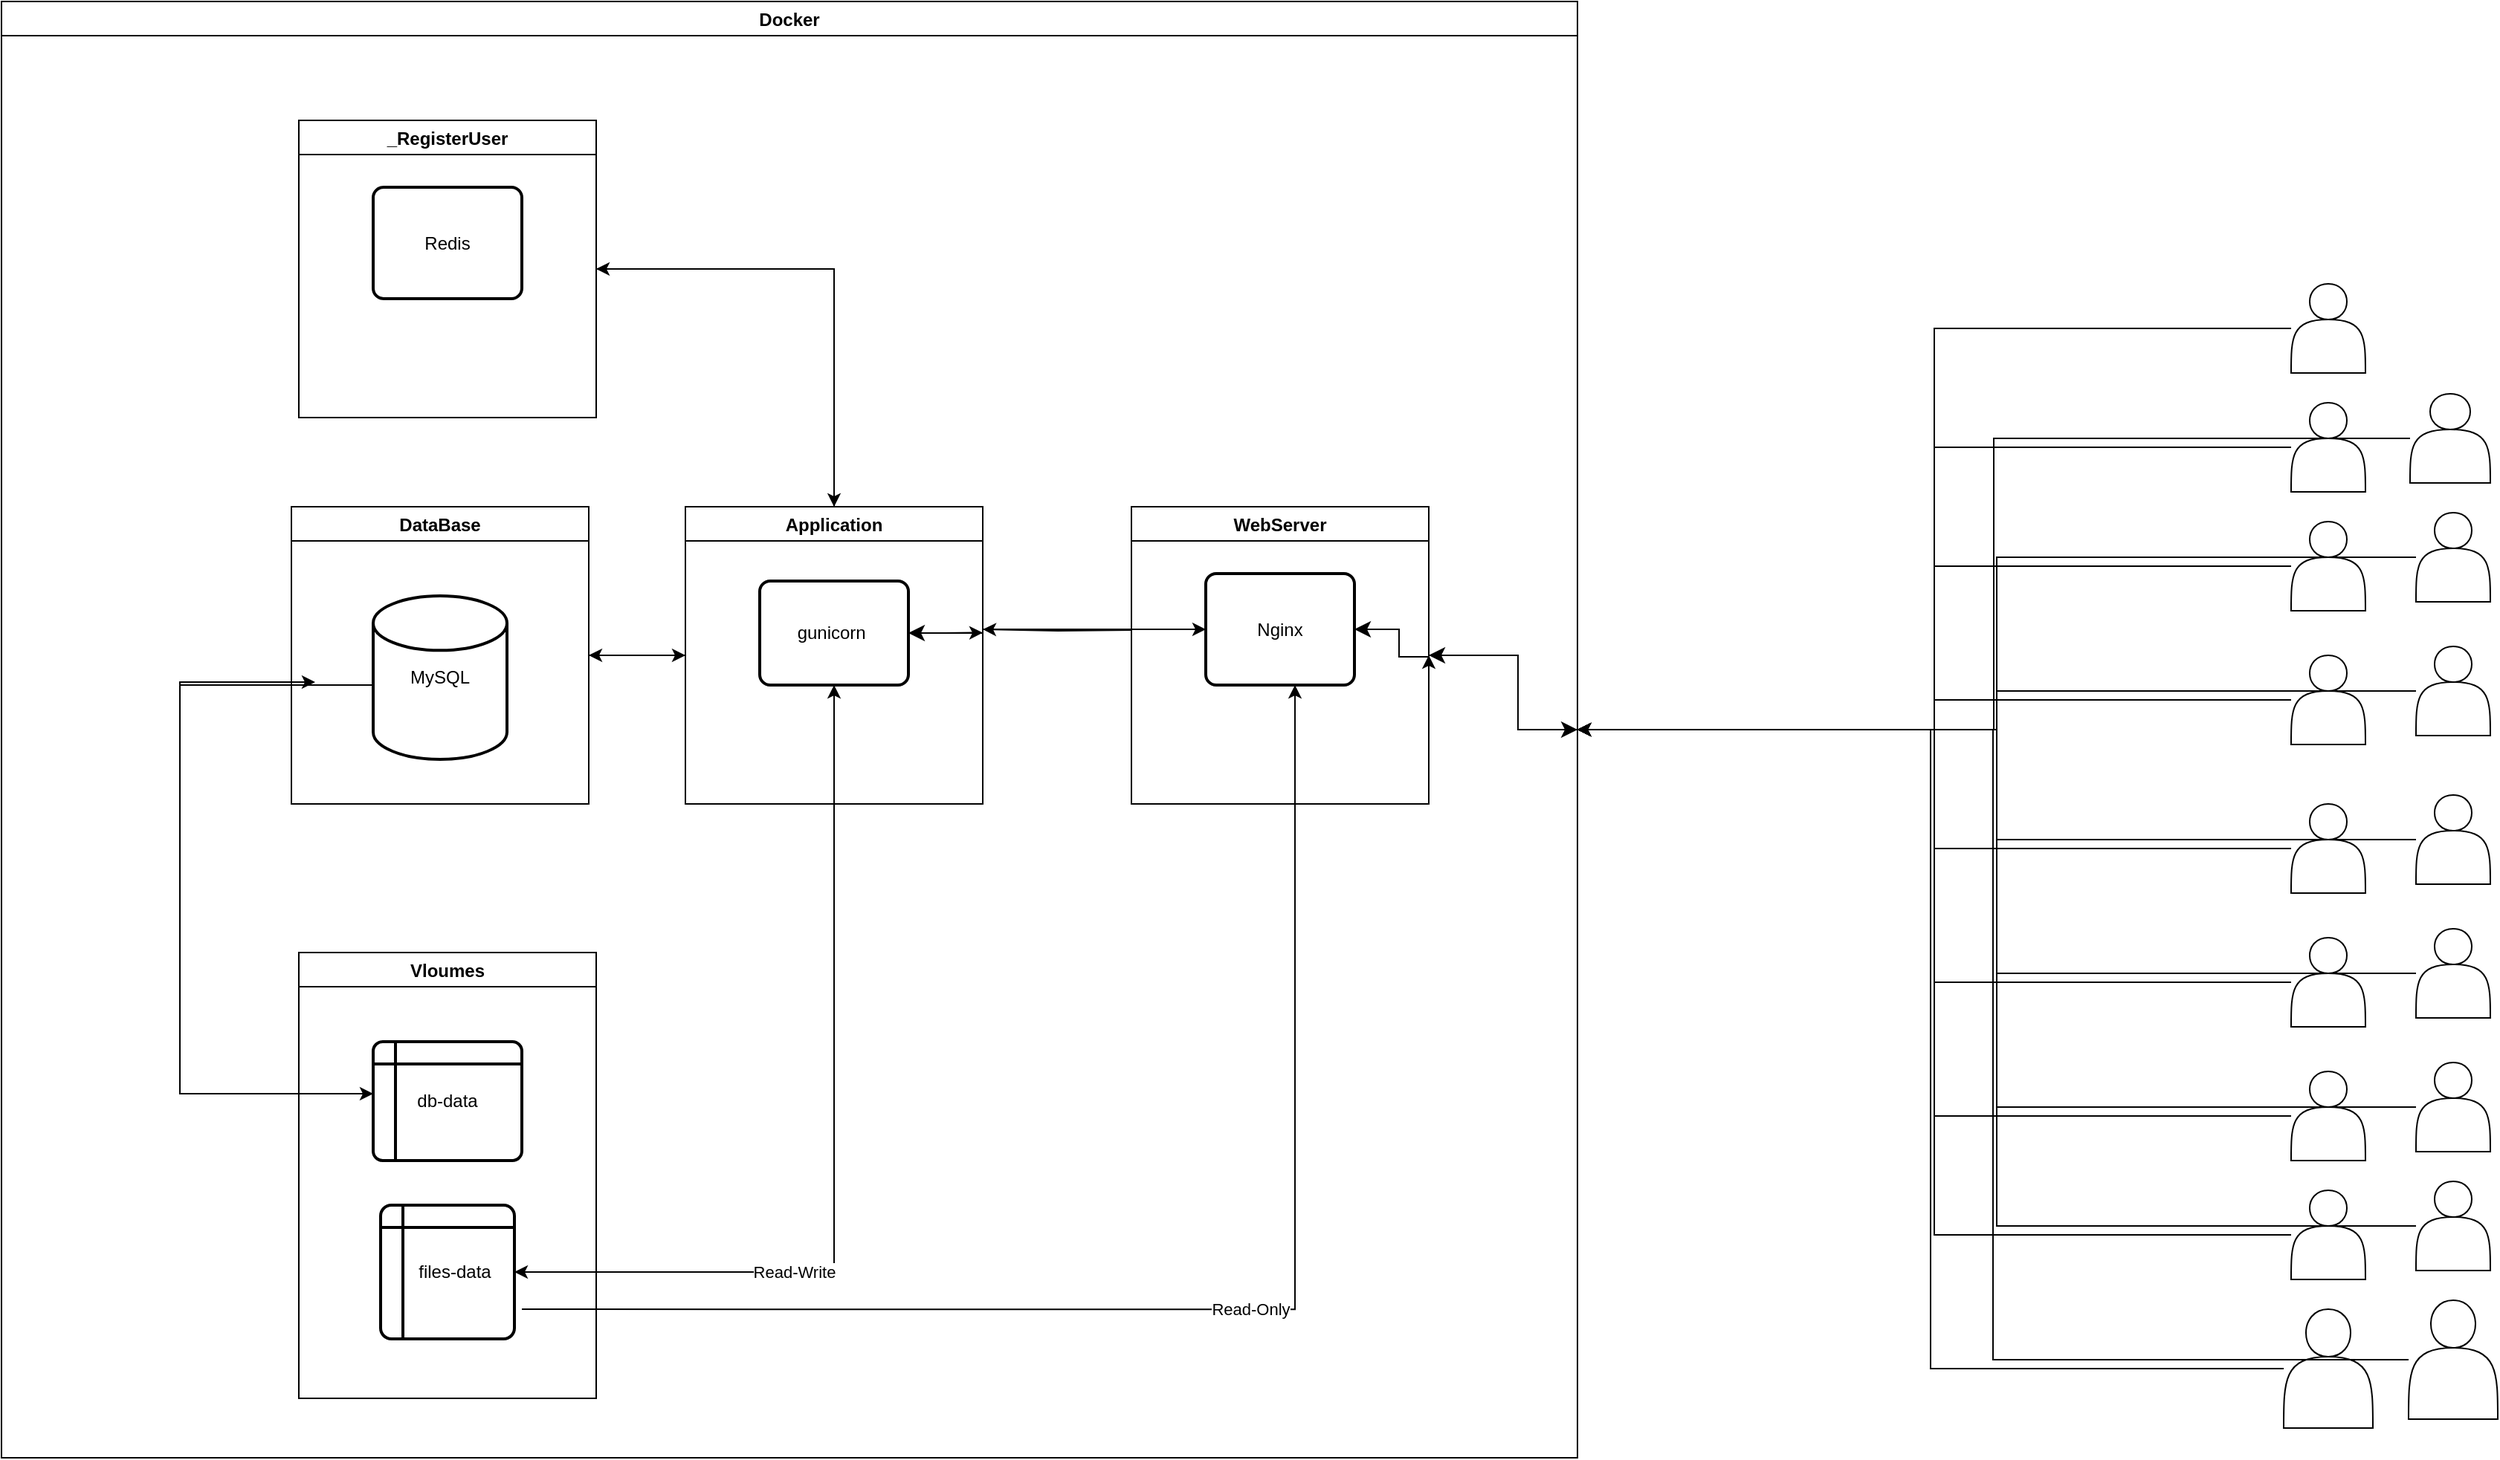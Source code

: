 <mxfile version="22.1.2" type="device">
  <diagram name="Page-1" id="Y_Kbm_RpNtMd02sl_C-v">
    <mxGraphModel dx="6100" dy="5991" grid="1" gridSize="10" guides="1" tooltips="1" connect="1" arrows="1" fold="1" page="1" pageScale="1" pageWidth="3300" pageHeight="4681" math="0" shadow="0">
      <root>
        <mxCell id="0" />
        <mxCell id="1" parent="0" />
        <mxCell id="FZzFPvK4B8lbgpCL04pp-39" style="edgeStyle=orthogonalEdgeStyle;rounded=0;orthogonalLoop=1;jettySize=auto;html=1;exitX=0.5;exitY=1;exitDx=0;exitDy=0;entryX=1;entryY=0.5;entryDx=0;entryDy=0;" edge="1" parent="1" source="FZzFPvK4B8lbgpCL04pp-16" target="FZzFPvK4B8lbgpCL04pp-29">
          <mxGeometry relative="1" as="geometry" />
        </mxCell>
        <mxCell id="FZzFPvK4B8lbgpCL04pp-46" style="edgeStyle=orthogonalEdgeStyle;rounded=0;orthogonalLoop=1;jettySize=auto;html=1;exitX=1;exitY=0.5;exitDx=0;exitDy=0;entryX=0;entryY=0.5;entryDx=0;entryDy=0;" edge="1" parent="1" source="FZzFPvK4B8lbgpCL04pp-10" target="FZzFPvK4B8lbgpCL04pp-11">
          <mxGeometry relative="1" as="geometry" />
        </mxCell>
        <mxCell id="FZzFPvK4B8lbgpCL04pp-10" value="DataBase" style="swimlane;startSize=23;" vertex="1" parent="1">
          <mxGeometry x="35" y="220" width="200" height="200" as="geometry" />
        </mxCell>
        <mxCell id="FZzFPvK4B8lbgpCL04pp-43" style="edgeStyle=orthogonalEdgeStyle;rounded=0;orthogonalLoop=1;jettySize=auto;html=1;entryX=1;entryY=0.5;entryDx=0;entryDy=0;" edge="1" parent="1" source="FZzFPvK4B8lbgpCL04pp-11" target="FZzFPvK4B8lbgpCL04pp-23">
          <mxGeometry relative="1" as="geometry">
            <Array as="points">
              <mxPoint x="400" y="60" />
            </Array>
          </mxGeometry>
        </mxCell>
        <mxCell id="FZzFPvK4B8lbgpCL04pp-45" style="edgeStyle=orthogonalEdgeStyle;rounded=0;orthogonalLoop=1;jettySize=auto;html=1;entryX=1;entryY=0.5;entryDx=0;entryDy=0;" edge="1" parent="1" source="FZzFPvK4B8lbgpCL04pp-11" target="FZzFPvK4B8lbgpCL04pp-10">
          <mxGeometry relative="1" as="geometry" />
        </mxCell>
        <mxCell id="FZzFPvK4B8lbgpCL04pp-104" style="edgeStyle=orthogonalEdgeStyle;rounded=0;orthogonalLoop=1;jettySize=auto;html=1;entryX=0;entryY=0.5;entryDx=0;entryDy=0;" edge="1" parent="1" source="FZzFPvK4B8lbgpCL04pp-11" target="FZzFPvK4B8lbgpCL04pp-22">
          <mxGeometry relative="1" as="geometry">
            <Array as="points">
              <mxPoint x="575" y="303" />
            </Array>
          </mxGeometry>
        </mxCell>
        <mxCell id="FZzFPvK4B8lbgpCL04pp-40" style="edgeStyle=orthogonalEdgeStyle;rounded=0;orthogonalLoop=1;jettySize=auto;html=1;entryX=0.5;entryY=0;entryDx=0;entryDy=0;" edge="1" parent="1" source="FZzFPvK4B8lbgpCL04pp-23" target="FZzFPvK4B8lbgpCL04pp-11">
          <mxGeometry relative="1" as="geometry" />
        </mxCell>
        <mxCell id="FZzFPvK4B8lbgpCL04pp-23" value="_RegisterUser" style="swimlane;" vertex="1" parent="1">
          <mxGeometry x="40" y="-40" width="200" height="200" as="geometry" />
        </mxCell>
        <mxCell id="FZzFPvK4B8lbgpCL04pp-24" value="Redis" style="rounded=1;whiteSpace=wrap;html=1;absoluteArcSize=1;arcSize=14;strokeWidth=2;" vertex="1" parent="FZzFPvK4B8lbgpCL04pp-23">
          <mxGeometry x="50" y="45" width="100" height="75" as="geometry" />
        </mxCell>
        <mxCell id="FZzFPvK4B8lbgpCL04pp-25" value="Vloumes" style="swimlane;" vertex="1" parent="1">
          <mxGeometry x="40" y="520" width="200" height="300" as="geometry" />
        </mxCell>
        <mxCell id="FZzFPvK4B8lbgpCL04pp-30" style="edgeStyle=orthogonalEdgeStyle;rounded=0;orthogonalLoop=1;jettySize=auto;html=1;entryX=0.011;entryY=0.58;entryDx=0;entryDy=0;entryPerimeter=0;" edge="1" parent="1">
          <mxGeometry relative="1" as="geometry">
            <mxPoint x="50" y="615" as="sourcePoint" />
            <mxPoint x="50.99" y="338" as="targetPoint" />
            <Array as="points">
              <mxPoint x="-40" y="615" />
              <mxPoint x="-40" y="338" />
            </Array>
          </mxGeometry>
        </mxCell>
        <mxCell id="FZzFPvK4B8lbgpCL04pp-33" style="edgeStyle=orthogonalEdgeStyle;rounded=0;orthogonalLoop=1;jettySize=auto;html=1;entryX=0;entryY=0.5;entryDx=0;entryDy=0;exitX=0.004;exitY=0.527;exitDx=0;exitDy=0;exitPerimeter=0;" edge="1" parent="1">
          <mxGeometry relative="1" as="geometry">
            <mxPoint x="90.36" y="332.7" as="sourcePoint" />
            <mxPoint x="90" y="615" as="targetPoint" />
            <Array as="points">
              <mxPoint x="90" y="340" />
              <mxPoint x="-40" y="340" />
              <mxPoint x="-40" y="615" />
            </Array>
          </mxGeometry>
        </mxCell>
        <mxCell id="FZzFPvK4B8lbgpCL04pp-34" style="edgeStyle=orthogonalEdgeStyle;rounded=0;orthogonalLoop=1;jettySize=auto;html=1;entryX=0.5;entryY=1;entryDx=0;entryDy=0;" edge="1" parent="1" source="FZzFPvK4B8lbgpCL04pp-29" target="FZzFPvK4B8lbgpCL04pp-16">
          <mxGeometry relative="1" as="geometry" />
        </mxCell>
        <mxCell id="FZzFPvK4B8lbgpCL04pp-38" value="Read-Write" style="edgeLabel;html=1;align=center;verticalAlign=middle;resizable=0;points=[];" vertex="1" connectable="0" parent="FZzFPvK4B8lbgpCL04pp-34">
          <mxGeometry x="-0.328" y="-1" relative="1" as="geometry">
            <mxPoint x="-17" y="-1" as="offset" />
          </mxGeometry>
        </mxCell>
        <mxCell id="FZzFPvK4B8lbgpCL04pp-51" style="edgeStyle=orthogonalEdgeStyle;rounded=0;orthogonalLoop=1;jettySize=auto;html=1;entryX=1;entryY=0.5;entryDx=0;entryDy=0;" edge="1" parent="1" source="FZzFPvK4B8lbgpCL04pp-50" target="FZzFPvK4B8lbgpCL04pp-49">
          <mxGeometry relative="1" as="geometry" />
        </mxCell>
        <mxCell id="FZzFPvK4B8lbgpCL04pp-50" value="" style="shape=actor;whiteSpace=wrap;html=1;" vertex="1" parent="1">
          <mxGeometry x="1380" y="70" width="50" height="60" as="geometry" />
        </mxCell>
        <mxCell id="FZzFPvK4B8lbgpCL04pp-68" style="edgeStyle=orthogonalEdgeStyle;rounded=0;orthogonalLoop=1;jettySize=auto;html=1;entryX=1;entryY=0.5;entryDx=0;entryDy=0;" edge="1" parent="1" source="FZzFPvK4B8lbgpCL04pp-52" target="FZzFPvK4B8lbgpCL04pp-49">
          <mxGeometry relative="1" as="geometry" />
        </mxCell>
        <mxCell id="FZzFPvK4B8lbgpCL04pp-52" value="" style="shape=actor;whiteSpace=wrap;html=1;" vertex="1" parent="1">
          <mxGeometry x="1380" y="150" width="50" height="60" as="geometry" />
        </mxCell>
        <mxCell id="FZzFPvK4B8lbgpCL04pp-75" style="edgeStyle=orthogonalEdgeStyle;rounded=0;orthogonalLoop=1;jettySize=auto;html=1;entryX=1;entryY=0.5;entryDx=0;entryDy=0;" edge="1" parent="1" source="FZzFPvK4B8lbgpCL04pp-53" target="FZzFPvK4B8lbgpCL04pp-49">
          <mxGeometry relative="1" as="geometry" />
        </mxCell>
        <mxCell id="FZzFPvK4B8lbgpCL04pp-53" value="" style="shape=actor;whiteSpace=wrap;html=1;" vertex="1" parent="1">
          <mxGeometry x="1380" y="230" width="50" height="60" as="geometry" />
        </mxCell>
        <mxCell id="FZzFPvK4B8lbgpCL04pp-76" style="edgeStyle=orthogonalEdgeStyle;rounded=0;orthogonalLoop=1;jettySize=auto;html=1;entryX=1;entryY=0.5;entryDx=0;entryDy=0;" edge="1" parent="1" source="FZzFPvK4B8lbgpCL04pp-54" target="FZzFPvK4B8lbgpCL04pp-49">
          <mxGeometry relative="1" as="geometry" />
        </mxCell>
        <mxCell id="FZzFPvK4B8lbgpCL04pp-54" value="" style="shape=actor;whiteSpace=wrap;html=1;" vertex="1" parent="1">
          <mxGeometry x="1380" y="320" width="50" height="60" as="geometry" />
        </mxCell>
        <mxCell id="FZzFPvK4B8lbgpCL04pp-77" style="edgeStyle=orthogonalEdgeStyle;rounded=0;orthogonalLoop=1;jettySize=auto;html=1;entryX=1;entryY=0.5;entryDx=0;entryDy=0;" edge="1" parent="1" source="FZzFPvK4B8lbgpCL04pp-55" target="FZzFPvK4B8lbgpCL04pp-49">
          <mxGeometry relative="1" as="geometry" />
        </mxCell>
        <mxCell id="FZzFPvK4B8lbgpCL04pp-55" value="" style="shape=actor;whiteSpace=wrap;html=1;" vertex="1" parent="1">
          <mxGeometry x="1380" y="420" width="50" height="60" as="geometry" />
        </mxCell>
        <mxCell id="FZzFPvK4B8lbgpCL04pp-78" style="edgeStyle=orthogonalEdgeStyle;rounded=0;orthogonalLoop=1;jettySize=auto;html=1;entryX=1;entryY=0.5;entryDx=0;entryDy=0;" edge="1" parent="1" source="FZzFPvK4B8lbgpCL04pp-56" target="FZzFPvK4B8lbgpCL04pp-49">
          <mxGeometry relative="1" as="geometry" />
        </mxCell>
        <mxCell id="FZzFPvK4B8lbgpCL04pp-56" value="" style="shape=actor;whiteSpace=wrap;html=1;" vertex="1" parent="1">
          <mxGeometry x="1380" y="510" width="50" height="60" as="geometry" />
        </mxCell>
        <mxCell id="FZzFPvK4B8lbgpCL04pp-81" style="edgeStyle=orthogonalEdgeStyle;rounded=0;orthogonalLoop=1;jettySize=auto;html=1;entryX=1;entryY=0.5;entryDx=0;entryDy=0;" edge="1" parent="1" source="FZzFPvK4B8lbgpCL04pp-57" target="FZzFPvK4B8lbgpCL04pp-49">
          <mxGeometry relative="1" as="geometry" />
        </mxCell>
        <mxCell id="FZzFPvK4B8lbgpCL04pp-57" value="" style="shape=actor;whiteSpace=wrap;html=1;" vertex="1" parent="1">
          <mxGeometry x="1380" y="600" width="50" height="60" as="geometry" />
        </mxCell>
        <mxCell id="FZzFPvK4B8lbgpCL04pp-79" style="edgeStyle=orthogonalEdgeStyle;rounded=0;orthogonalLoop=1;jettySize=auto;html=1;entryX=1;entryY=0.5;entryDx=0;entryDy=0;" edge="1" parent="1" source="FZzFPvK4B8lbgpCL04pp-58" target="FZzFPvK4B8lbgpCL04pp-49">
          <mxGeometry relative="1" as="geometry" />
        </mxCell>
        <mxCell id="FZzFPvK4B8lbgpCL04pp-58" value="" style="shape=actor;whiteSpace=wrap;html=1;" vertex="1" parent="1">
          <mxGeometry x="1380" y="680" width="50" height="60" as="geometry" />
        </mxCell>
        <mxCell id="FZzFPvK4B8lbgpCL04pp-80" style="edgeStyle=orthogonalEdgeStyle;rounded=0;orthogonalLoop=1;jettySize=auto;html=1;entryX=1;entryY=0.5;entryDx=0;entryDy=0;" edge="1" parent="1" source="FZzFPvK4B8lbgpCL04pp-59" target="FZzFPvK4B8lbgpCL04pp-49">
          <mxGeometry relative="1" as="geometry" />
        </mxCell>
        <mxCell id="FZzFPvK4B8lbgpCL04pp-59" value="" style="shape=actor;whiteSpace=wrap;html=1;" vertex="1" parent="1">
          <mxGeometry x="1375" y="760" width="60" height="80" as="geometry" />
        </mxCell>
        <mxCell id="FZzFPvK4B8lbgpCL04pp-88" style="edgeStyle=orthogonalEdgeStyle;rounded=0;orthogonalLoop=1;jettySize=auto;html=1;entryX=1;entryY=0.5;entryDx=0;entryDy=0;" edge="1" parent="1" source="FZzFPvK4B8lbgpCL04pp-60" target="FZzFPvK4B8lbgpCL04pp-49">
          <mxGeometry relative="1" as="geometry" />
        </mxCell>
        <mxCell id="FZzFPvK4B8lbgpCL04pp-60" value="" style="shape=actor;whiteSpace=wrap;html=1;" vertex="1" parent="1">
          <mxGeometry x="1460" y="144" width="54" height="60" as="geometry" />
        </mxCell>
        <mxCell id="FZzFPvK4B8lbgpCL04pp-87" style="edgeStyle=orthogonalEdgeStyle;rounded=0;orthogonalLoop=1;jettySize=auto;html=1;entryX=1;entryY=0.5;entryDx=0;entryDy=0;" edge="1" parent="1" source="FZzFPvK4B8lbgpCL04pp-61" target="FZzFPvK4B8lbgpCL04pp-49">
          <mxGeometry relative="1" as="geometry" />
        </mxCell>
        <mxCell id="FZzFPvK4B8lbgpCL04pp-61" value="" style="shape=actor;whiteSpace=wrap;html=1;" vertex="1" parent="1">
          <mxGeometry x="1464" y="224" width="50" height="60" as="geometry" />
        </mxCell>
        <mxCell id="FZzFPvK4B8lbgpCL04pp-86" style="edgeStyle=orthogonalEdgeStyle;rounded=0;orthogonalLoop=1;jettySize=auto;html=1;entryX=1;entryY=0.5;entryDx=0;entryDy=0;" edge="1" parent="1" source="FZzFPvK4B8lbgpCL04pp-62" target="FZzFPvK4B8lbgpCL04pp-49">
          <mxGeometry relative="1" as="geometry" />
        </mxCell>
        <mxCell id="FZzFPvK4B8lbgpCL04pp-62" value="" style="shape=actor;whiteSpace=wrap;html=1;" vertex="1" parent="1">
          <mxGeometry x="1464" y="314" width="50" height="60" as="geometry" />
        </mxCell>
        <mxCell id="FZzFPvK4B8lbgpCL04pp-84" style="edgeStyle=orthogonalEdgeStyle;rounded=0;orthogonalLoop=1;jettySize=auto;html=1;entryX=1;entryY=0.5;entryDx=0;entryDy=0;" edge="1" parent="1" source="FZzFPvK4B8lbgpCL04pp-63" target="FZzFPvK4B8lbgpCL04pp-49">
          <mxGeometry relative="1" as="geometry" />
        </mxCell>
        <mxCell id="FZzFPvK4B8lbgpCL04pp-63" value="" style="shape=actor;whiteSpace=wrap;html=1;" vertex="1" parent="1">
          <mxGeometry x="1464" y="414" width="50" height="60" as="geometry" />
        </mxCell>
        <mxCell id="FZzFPvK4B8lbgpCL04pp-82" style="edgeStyle=orthogonalEdgeStyle;rounded=0;orthogonalLoop=1;jettySize=auto;html=1;entryX=1;entryY=0.5;entryDx=0;entryDy=0;" edge="1" parent="1" source="FZzFPvK4B8lbgpCL04pp-64" target="FZzFPvK4B8lbgpCL04pp-49">
          <mxGeometry relative="1" as="geometry" />
        </mxCell>
        <mxCell id="FZzFPvK4B8lbgpCL04pp-64" value="" style="shape=actor;whiteSpace=wrap;html=1;" vertex="1" parent="1">
          <mxGeometry x="1464" y="504" width="50" height="60" as="geometry" />
        </mxCell>
        <mxCell id="FZzFPvK4B8lbgpCL04pp-85" style="edgeStyle=orthogonalEdgeStyle;rounded=0;orthogonalLoop=1;jettySize=auto;html=1;entryX=1;entryY=0.5;entryDx=0;entryDy=0;" edge="1" parent="1" source="FZzFPvK4B8lbgpCL04pp-65" target="FZzFPvK4B8lbgpCL04pp-49">
          <mxGeometry relative="1" as="geometry" />
        </mxCell>
        <mxCell id="FZzFPvK4B8lbgpCL04pp-65" value="" style="shape=actor;whiteSpace=wrap;html=1;" vertex="1" parent="1">
          <mxGeometry x="1464" y="594" width="50" height="60" as="geometry" />
        </mxCell>
        <mxCell id="FZzFPvK4B8lbgpCL04pp-90" style="edgeStyle=orthogonalEdgeStyle;rounded=0;orthogonalLoop=1;jettySize=auto;html=1;entryX=1;entryY=0.5;entryDx=0;entryDy=0;" edge="1" parent="1" source="FZzFPvK4B8lbgpCL04pp-66" target="FZzFPvK4B8lbgpCL04pp-49">
          <mxGeometry relative="1" as="geometry" />
        </mxCell>
        <mxCell id="FZzFPvK4B8lbgpCL04pp-66" value="" style="shape=actor;whiteSpace=wrap;html=1;" vertex="1" parent="1">
          <mxGeometry x="1464" y="674" width="50" height="60" as="geometry" />
        </mxCell>
        <mxCell id="FZzFPvK4B8lbgpCL04pp-89" style="edgeStyle=orthogonalEdgeStyle;rounded=0;orthogonalLoop=1;jettySize=auto;html=1;entryX=1;entryY=0.5;entryDx=0;entryDy=0;" edge="1" parent="1" source="FZzFPvK4B8lbgpCL04pp-67" target="FZzFPvK4B8lbgpCL04pp-49">
          <mxGeometry relative="1" as="geometry" />
        </mxCell>
        <mxCell id="FZzFPvK4B8lbgpCL04pp-67" value="" style="shape=actor;whiteSpace=wrap;html=1;" vertex="1" parent="1">
          <mxGeometry x="1459" y="754" width="60" height="80" as="geometry" />
        </mxCell>
        <mxCell id="FZzFPvK4B8lbgpCL04pp-98" value="" style="edgeStyle=segmentEdgeStyle;endArrow=classic;html=1;curved=0;rounded=0;endSize=8;startSize=8;entryX=1;entryY=0.5;entryDx=0;entryDy=0;" edge="1" parent="1" target="FZzFPvK4B8lbgpCL04pp-21">
          <mxGeometry width="50" height="50" relative="1" as="geometry">
            <mxPoint x="940" y="370" as="sourcePoint" />
            <mxPoint x="1120" y="340" as="targetPoint" />
            <Array as="points">
              <mxPoint x="860" y="370" />
              <mxPoint x="860" y="320" />
            </Array>
          </mxGeometry>
        </mxCell>
        <mxCell id="FZzFPvK4B8lbgpCL04pp-101" value="" style="edgeStyle=segmentEdgeStyle;endArrow=classic;html=1;curved=0;rounded=0;endSize=8;startSize=8;entryX=1;entryY=0.5;entryDx=0;entryDy=0;" edge="1" parent="1" target="FZzFPvK4B8lbgpCL04pp-22">
          <mxGeometry width="50" height="50" relative="1" as="geometry">
            <mxPoint x="780" y="320" as="sourcePoint" />
            <mxPoint x="830" y="270" as="targetPoint" />
            <Array as="points">
              <mxPoint x="780" y="303" />
            </Array>
          </mxGeometry>
        </mxCell>
        <mxCell id="FZzFPvK4B8lbgpCL04pp-49" value="Docker" style="swimlane;" vertex="1" parent="1">
          <mxGeometry x="-160" y="-120" width="1060" height="980" as="geometry" />
        </mxCell>
        <mxCell id="FZzFPvK4B8lbgpCL04pp-21" value="WebServer" style="swimlane;" vertex="1" parent="FZzFPvK4B8lbgpCL04pp-49">
          <mxGeometry x="760" y="340" width="200" height="200" as="geometry" />
        </mxCell>
        <mxCell id="FZzFPvK4B8lbgpCL04pp-99" style="edgeStyle=orthogonalEdgeStyle;rounded=0;orthogonalLoop=1;jettySize=auto;html=1;" edge="1" parent="FZzFPvK4B8lbgpCL04pp-21" source="FZzFPvK4B8lbgpCL04pp-22">
          <mxGeometry relative="1" as="geometry">
            <mxPoint x="200" y="100" as="targetPoint" />
            <Array as="points">
              <mxPoint x="180" y="83" />
              <mxPoint x="180" y="101" />
              <mxPoint x="200" y="101" />
            </Array>
          </mxGeometry>
        </mxCell>
        <mxCell id="FZzFPvK4B8lbgpCL04pp-102" style="edgeStyle=orthogonalEdgeStyle;rounded=0;orthogonalLoop=1;jettySize=auto;html=1;" edge="1" parent="FZzFPvK4B8lbgpCL04pp-21">
          <mxGeometry relative="1" as="geometry">
            <mxPoint x="-100" y="82.5" as="targetPoint" />
            <mxPoint y="83" as="sourcePoint" />
          </mxGeometry>
        </mxCell>
        <mxCell id="FZzFPvK4B8lbgpCL04pp-22" value="Nginx" style="rounded=1;whiteSpace=wrap;html=1;absoluteArcSize=1;arcSize=14;strokeWidth=2;" vertex="1" parent="FZzFPvK4B8lbgpCL04pp-21">
          <mxGeometry x="50" y="45" width="100" height="75" as="geometry" />
        </mxCell>
        <mxCell id="FZzFPvK4B8lbgpCL04pp-35" value="Read-Only" style="edgeStyle=orthogonalEdgeStyle;rounded=0;orthogonalLoop=1;jettySize=auto;html=1;entryX=0.5;entryY=1;entryDx=0;entryDy=0;" edge="1" parent="FZzFPvK4B8lbgpCL04pp-21">
          <mxGeometry x="0.042" relative="1" as="geometry">
            <mxPoint x="-410" y="540.059" as="sourcePoint" />
            <mxPoint x="110" y="120" as="targetPoint" />
            <Array as="points">
              <mxPoint x="110" y="540" />
            </Array>
            <mxPoint as="offset" />
          </mxGeometry>
        </mxCell>
        <mxCell id="FZzFPvK4B8lbgpCL04pp-97" value="" style="edgeStyle=segmentEdgeStyle;endArrow=classic;html=1;curved=0;rounded=0;endSize=8;startSize=8;entryX=1;entryY=0.5;entryDx=0;entryDy=0;exitX=1;exitY=0.5;exitDx=0;exitDy=0;" edge="1" parent="FZzFPvK4B8lbgpCL04pp-49" source="FZzFPvK4B8lbgpCL04pp-21" target="FZzFPvK4B8lbgpCL04pp-49">
          <mxGeometry width="50" height="50" relative="1" as="geometry">
            <mxPoint x="1230" y="510" as="sourcePoint" />
            <mxPoint x="1280" y="460" as="targetPoint" />
            <Array as="points">
              <mxPoint x="1020" y="440" />
              <mxPoint x="1020" y="490" />
            </Array>
          </mxGeometry>
        </mxCell>
        <mxCell id="FZzFPvK4B8lbgpCL04pp-109" value="db-data" style="shape=internalStorage;whiteSpace=wrap;html=1;dx=15;dy=15;rounded=1;arcSize=8;strokeWidth=2;" vertex="1" parent="FZzFPvK4B8lbgpCL04pp-49">
          <mxGeometry x="250" y="700" width="100" height="80" as="geometry" />
        </mxCell>
        <mxCell id="FZzFPvK4B8lbgpCL04pp-110" value="MySQL" style="strokeWidth=2;html=1;shape=mxgraph.flowchart.database;whiteSpace=wrap;" vertex="1" parent="FZzFPvK4B8lbgpCL04pp-49">
          <mxGeometry x="250" y="400" width="90" height="110" as="geometry" />
        </mxCell>
        <mxCell id="FZzFPvK4B8lbgpCL04pp-29" value="&amp;nbsp; &amp;nbsp;files-data" style="shape=internalStorage;whiteSpace=wrap;html=1;dx=15;dy=15;rounded=1;arcSize=8;strokeWidth=2;" vertex="1" parent="FZzFPvK4B8lbgpCL04pp-49">
          <mxGeometry x="255" y="810" width="90" height="90" as="geometry" />
        </mxCell>
        <mxCell id="FZzFPvK4B8lbgpCL04pp-11" value="Application" style="swimlane;" vertex="1" parent="1">
          <mxGeometry x="300" y="220" width="200" height="200" as="geometry" />
        </mxCell>
        <mxCell id="FZzFPvK4B8lbgpCL04pp-105" style="edgeStyle=orthogonalEdgeStyle;rounded=0;orthogonalLoop=1;jettySize=auto;html=1;exitX=1;exitY=0.5;exitDx=0;exitDy=0;" edge="1" parent="FZzFPvK4B8lbgpCL04pp-11" source="FZzFPvK4B8lbgpCL04pp-16">
          <mxGeometry relative="1" as="geometry">
            <mxPoint x="200" y="84.739" as="targetPoint" />
          </mxGeometry>
        </mxCell>
        <mxCell id="FZzFPvK4B8lbgpCL04pp-16" value="gunicorn&amp;nbsp;" style="rounded=1;whiteSpace=wrap;html=1;absoluteArcSize=1;arcSize=14;strokeWidth=2;" vertex="1" parent="FZzFPvK4B8lbgpCL04pp-11">
          <mxGeometry x="50" y="50" width="100" height="70" as="geometry" />
        </mxCell>
        <mxCell id="FZzFPvK4B8lbgpCL04pp-108" value="" style="edgeStyle=segmentEdgeStyle;endArrow=classic;html=1;curved=0;rounded=0;endSize=8;startSize=8;entryX=1;entryY=0.5;entryDx=0;entryDy=0;" edge="1" parent="1" target="FZzFPvK4B8lbgpCL04pp-16">
          <mxGeometry width="50" height="50" relative="1" as="geometry">
            <mxPoint x="500" y="305" as="sourcePoint" />
            <mxPoint x="520" y="290" as="targetPoint" />
            <Array as="points">
              <mxPoint x="490" y="305" />
              <mxPoint x="490" y="305" />
            </Array>
          </mxGeometry>
        </mxCell>
      </root>
    </mxGraphModel>
  </diagram>
</mxfile>
